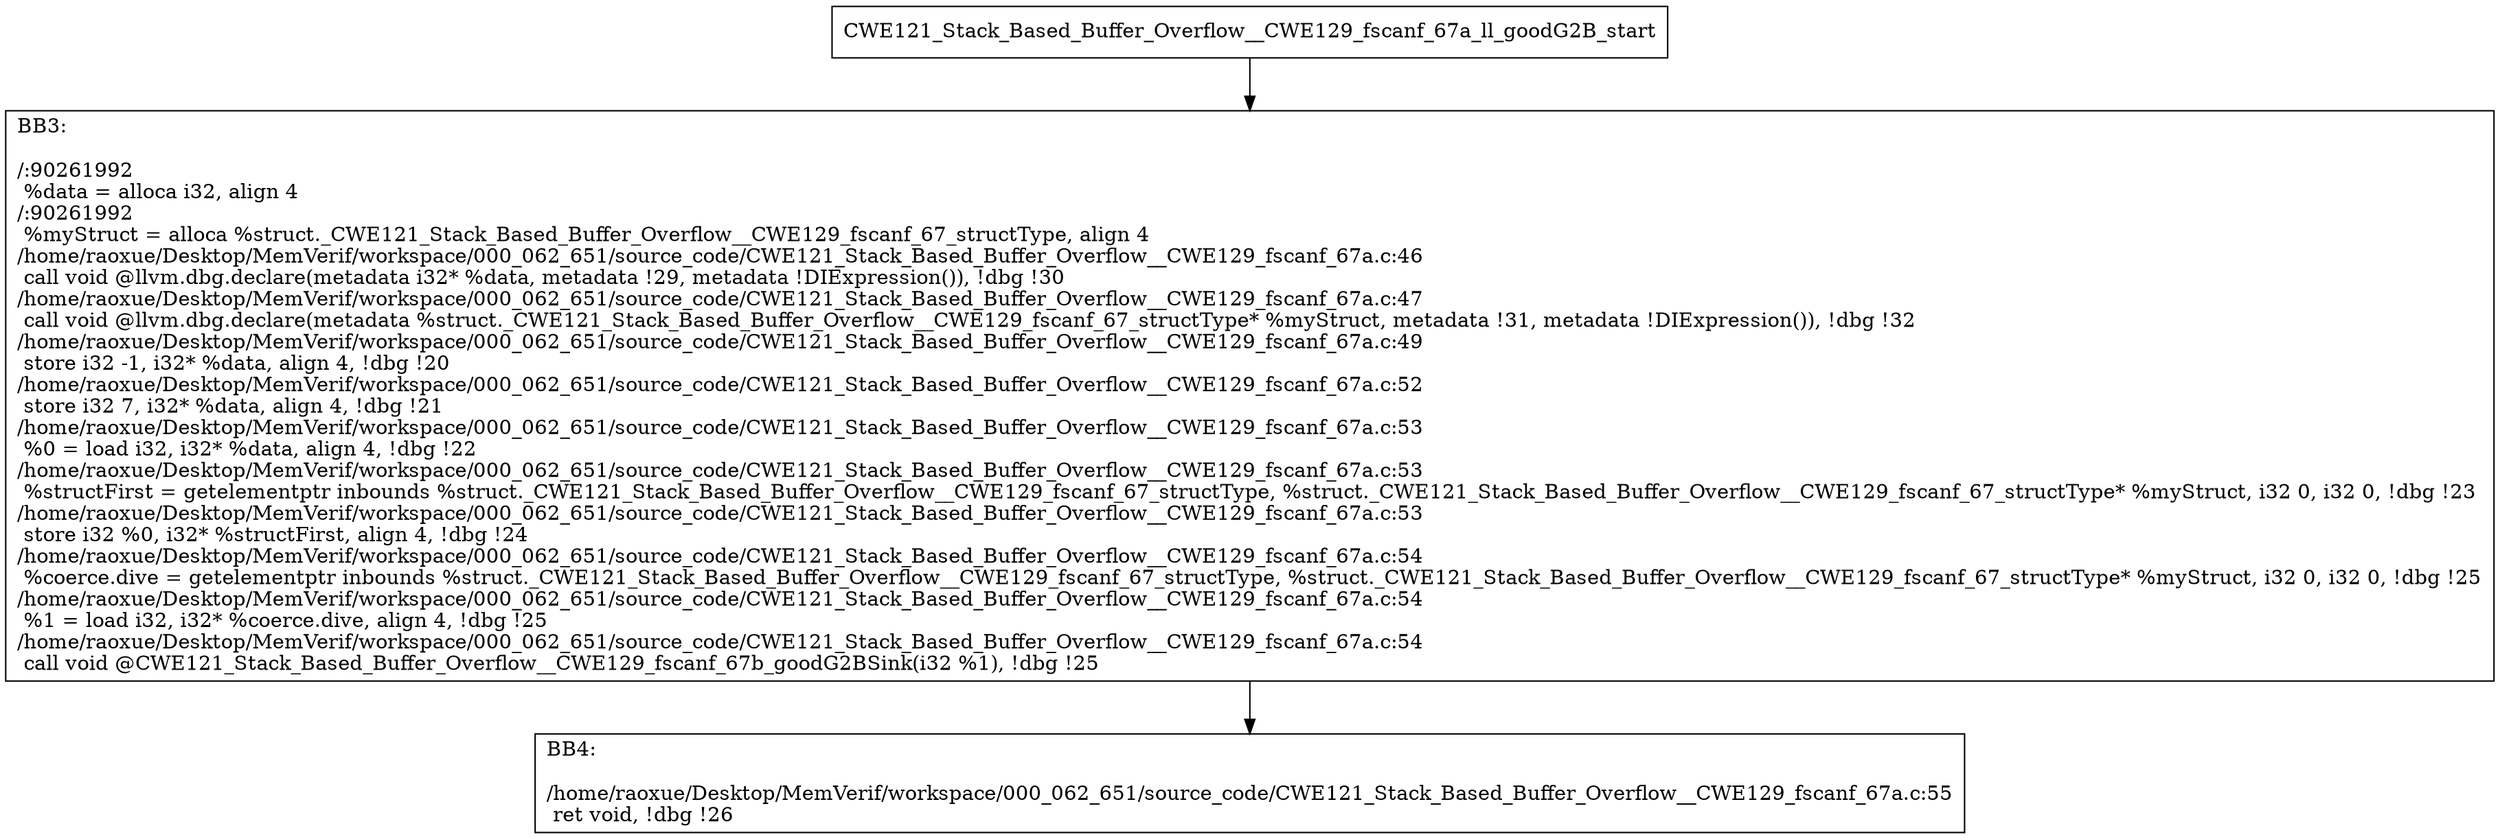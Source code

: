 digraph "CFG for'CWE121_Stack_Based_Buffer_Overflow__CWE129_fscanf_67a_ll_goodG2B' function" {
	BBCWE121_Stack_Based_Buffer_Overflow__CWE129_fscanf_67a_ll_goodG2B_start[shape=record,label="{CWE121_Stack_Based_Buffer_Overflow__CWE129_fscanf_67a_ll_goodG2B_start}"];
	BBCWE121_Stack_Based_Buffer_Overflow__CWE129_fscanf_67a_ll_goodG2B_start-> CWE121_Stack_Based_Buffer_Overflow__CWE129_fscanf_67a_ll_goodG2BBB3;
	CWE121_Stack_Based_Buffer_Overflow__CWE129_fscanf_67a_ll_goodG2BBB3 [shape=record, label="{BB3:\l\l/:90261992\l
  %data = alloca i32, align 4\l
/:90261992\l
  %myStruct = alloca %struct._CWE121_Stack_Based_Buffer_Overflow__CWE129_fscanf_67_structType, align 4\l
/home/raoxue/Desktop/MemVerif/workspace/000_062_651/source_code/CWE121_Stack_Based_Buffer_Overflow__CWE129_fscanf_67a.c:46\l
  call void @llvm.dbg.declare(metadata i32* %data, metadata !29, metadata !DIExpression()), !dbg !30\l
/home/raoxue/Desktop/MemVerif/workspace/000_062_651/source_code/CWE121_Stack_Based_Buffer_Overflow__CWE129_fscanf_67a.c:47\l
  call void @llvm.dbg.declare(metadata %struct._CWE121_Stack_Based_Buffer_Overflow__CWE129_fscanf_67_structType* %myStruct, metadata !31, metadata !DIExpression()), !dbg !32\l
/home/raoxue/Desktop/MemVerif/workspace/000_062_651/source_code/CWE121_Stack_Based_Buffer_Overflow__CWE129_fscanf_67a.c:49\l
  store i32 -1, i32* %data, align 4, !dbg !20\l
/home/raoxue/Desktop/MemVerif/workspace/000_062_651/source_code/CWE121_Stack_Based_Buffer_Overflow__CWE129_fscanf_67a.c:52\l
  store i32 7, i32* %data, align 4, !dbg !21\l
/home/raoxue/Desktop/MemVerif/workspace/000_062_651/source_code/CWE121_Stack_Based_Buffer_Overflow__CWE129_fscanf_67a.c:53\l
  %0 = load i32, i32* %data, align 4, !dbg !22\l
/home/raoxue/Desktop/MemVerif/workspace/000_062_651/source_code/CWE121_Stack_Based_Buffer_Overflow__CWE129_fscanf_67a.c:53\l
  %structFirst = getelementptr inbounds %struct._CWE121_Stack_Based_Buffer_Overflow__CWE129_fscanf_67_structType, %struct._CWE121_Stack_Based_Buffer_Overflow__CWE129_fscanf_67_structType* %myStruct, i32 0, i32 0, !dbg !23\l
/home/raoxue/Desktop/MemVerif/workspace/000_062_651/source_code/CWE121_Stack_Based_Buffer_Overflow__CWE129_fscanf_67a.c:53\l
  store i32 %0, i32* %structFirst, align 4, !dbg !24\l
/home/raoxue/Desktop/MemVerif/workspace/000_062_651/source_code/CWE121_Stack_Based_Buffer_Overflow__CWE129_fscanf_67a.c:54\l
  %coerce.dive = getelementptr inbounds %struct._CWE121_Stack_Based_Buffer_Overflow__CWE129_fscanf_67_structType, %struct._CWE121_Stack_Based_Buffer_Overflow__CWE129_fscanf_67_structType* %myStruct, i32 0, i32 0, !dbg !25\l
/home/raoxue/Desktop/MemVerif/workspace/000_062_651/source_code/CWE121_Stack_Based_Buffer_Overflow__CWE129_fscanf_67a.c:54\l
  %1 = load i32, i32* %coerce.dive, align 4, !dbg !25\l
/home/raoxue/Desktop/MemVerif/workspace/000_062_651/source_code/CWE121_Stack_Based_Buffer_Overflow__CWE129_fscanf_67a.c:54\l
  call void @CWE121_Stack_Based_Buffer_Overflow__CWE129_fscanf_67b_goodG2BSink(i32 %1), !dbg !25\l
}"];
	CWE121_Stack_Based_Buffer_Overflow__CWE129_fscanf_67a_ll_goodG2BBB3-> CWE121_Stack_Based_Buffer_Overflow__CWE129_fscanf_67a_ll_goodG2BBB4;
	CWE121_Stack_Based_Buffer_Overflow__CWE129_fscanf_67a_ll_goodG2BBB4 [shape=record, label="{BB4:\l\l/home/raoxue/Desktop/MemVerif/workspace/000_062_651/source_code/CWE121_Stack_Based_Buffer_Overflow__CWE129_fscanf_67a.c:55\l
  ret void, !dbg !26\l
}"];
}
